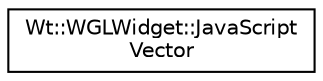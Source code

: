 digraph "Graphical Class Hierarchy"
{
 // LATEX_PDF_SIZE
  edge [fontname="Helvetica",fontsize="10",labelfontname="Helvetica",labelfontsize="10"];
  node [fontname="Helvetica",fontsize="10",shape=record];
  rankdir="LR";
  Node0 [label="Wt::WGLWidget::JavaScript\lVector",height=0.2,width=0.4,color="black", fillcolor="white", style="filled",URL="$classWt_1_1WGLWidget_1_1JavaScriptVector.html",tooltip="A client-side JavaScript vector."];
}
